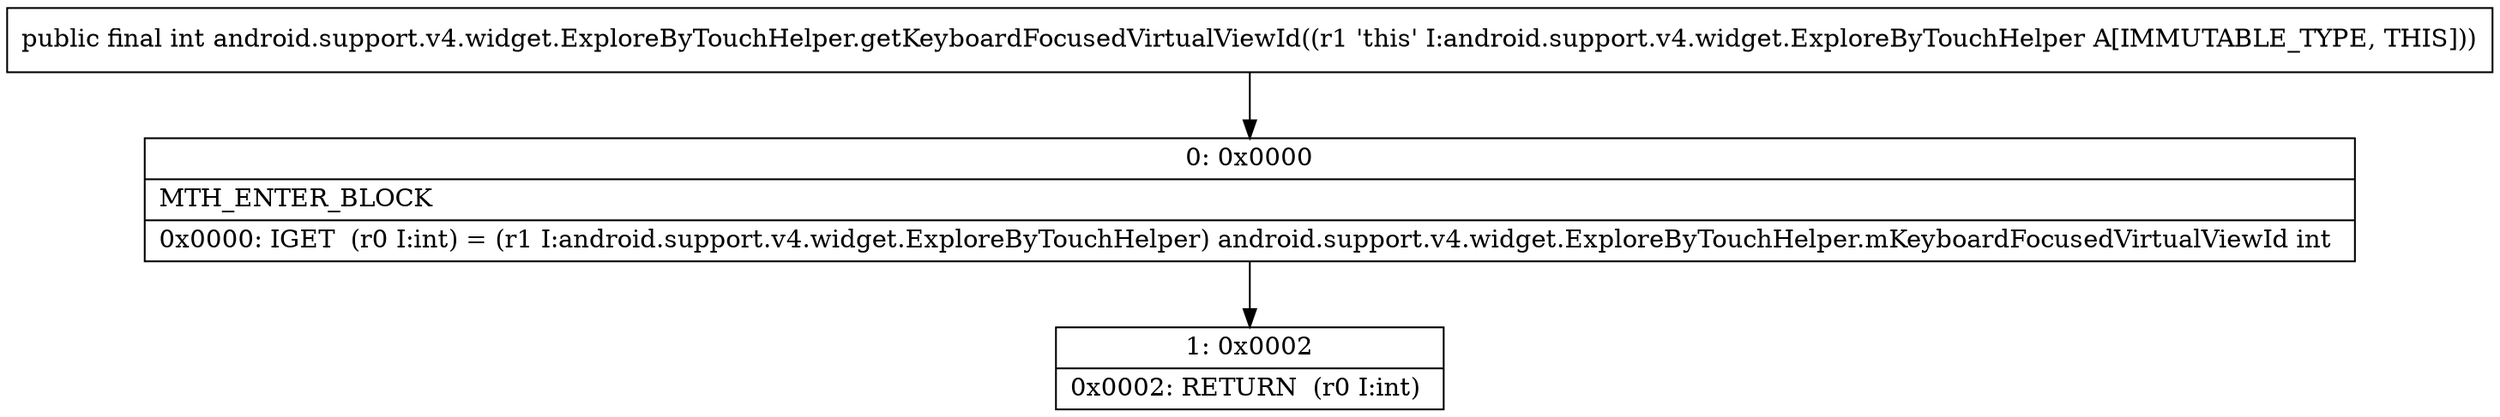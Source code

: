 digraph "CFG forandroid.support.v4.widget.ExploreByTouchHelper.getKeyboardFocusedVirtualViewId()I" {
Node_0 [shape=record,label="{0\:\ 0x0000|MTH_ENTER_BLOCK\l|0x0000: IGET  (r0 I:int) = (r1 I:android.support.v4.widget.ExploreByTouchHelper) android.support.v4.widget.ExploreByTouchHelper.mKeyboardFocusedVirtualViewId int \l}"];
Node_1 [shape=record,label="{1\:\ 0x0002|0x0002: RETURN  (r0 I:int) \l}"];
MethodNode[shape=record,label="{public final int android.support.v4.widget.ExploreByTouchHelper.getKeyboardFocusedVirtualViewId((r1 'this' I:android.support.v4.widget.ExploreByTouchHelper A[IMMUTABLE_TYPE, THIS])) }"];
MethodNode -> Node_0;
Node_0 -> Node_1;
}

